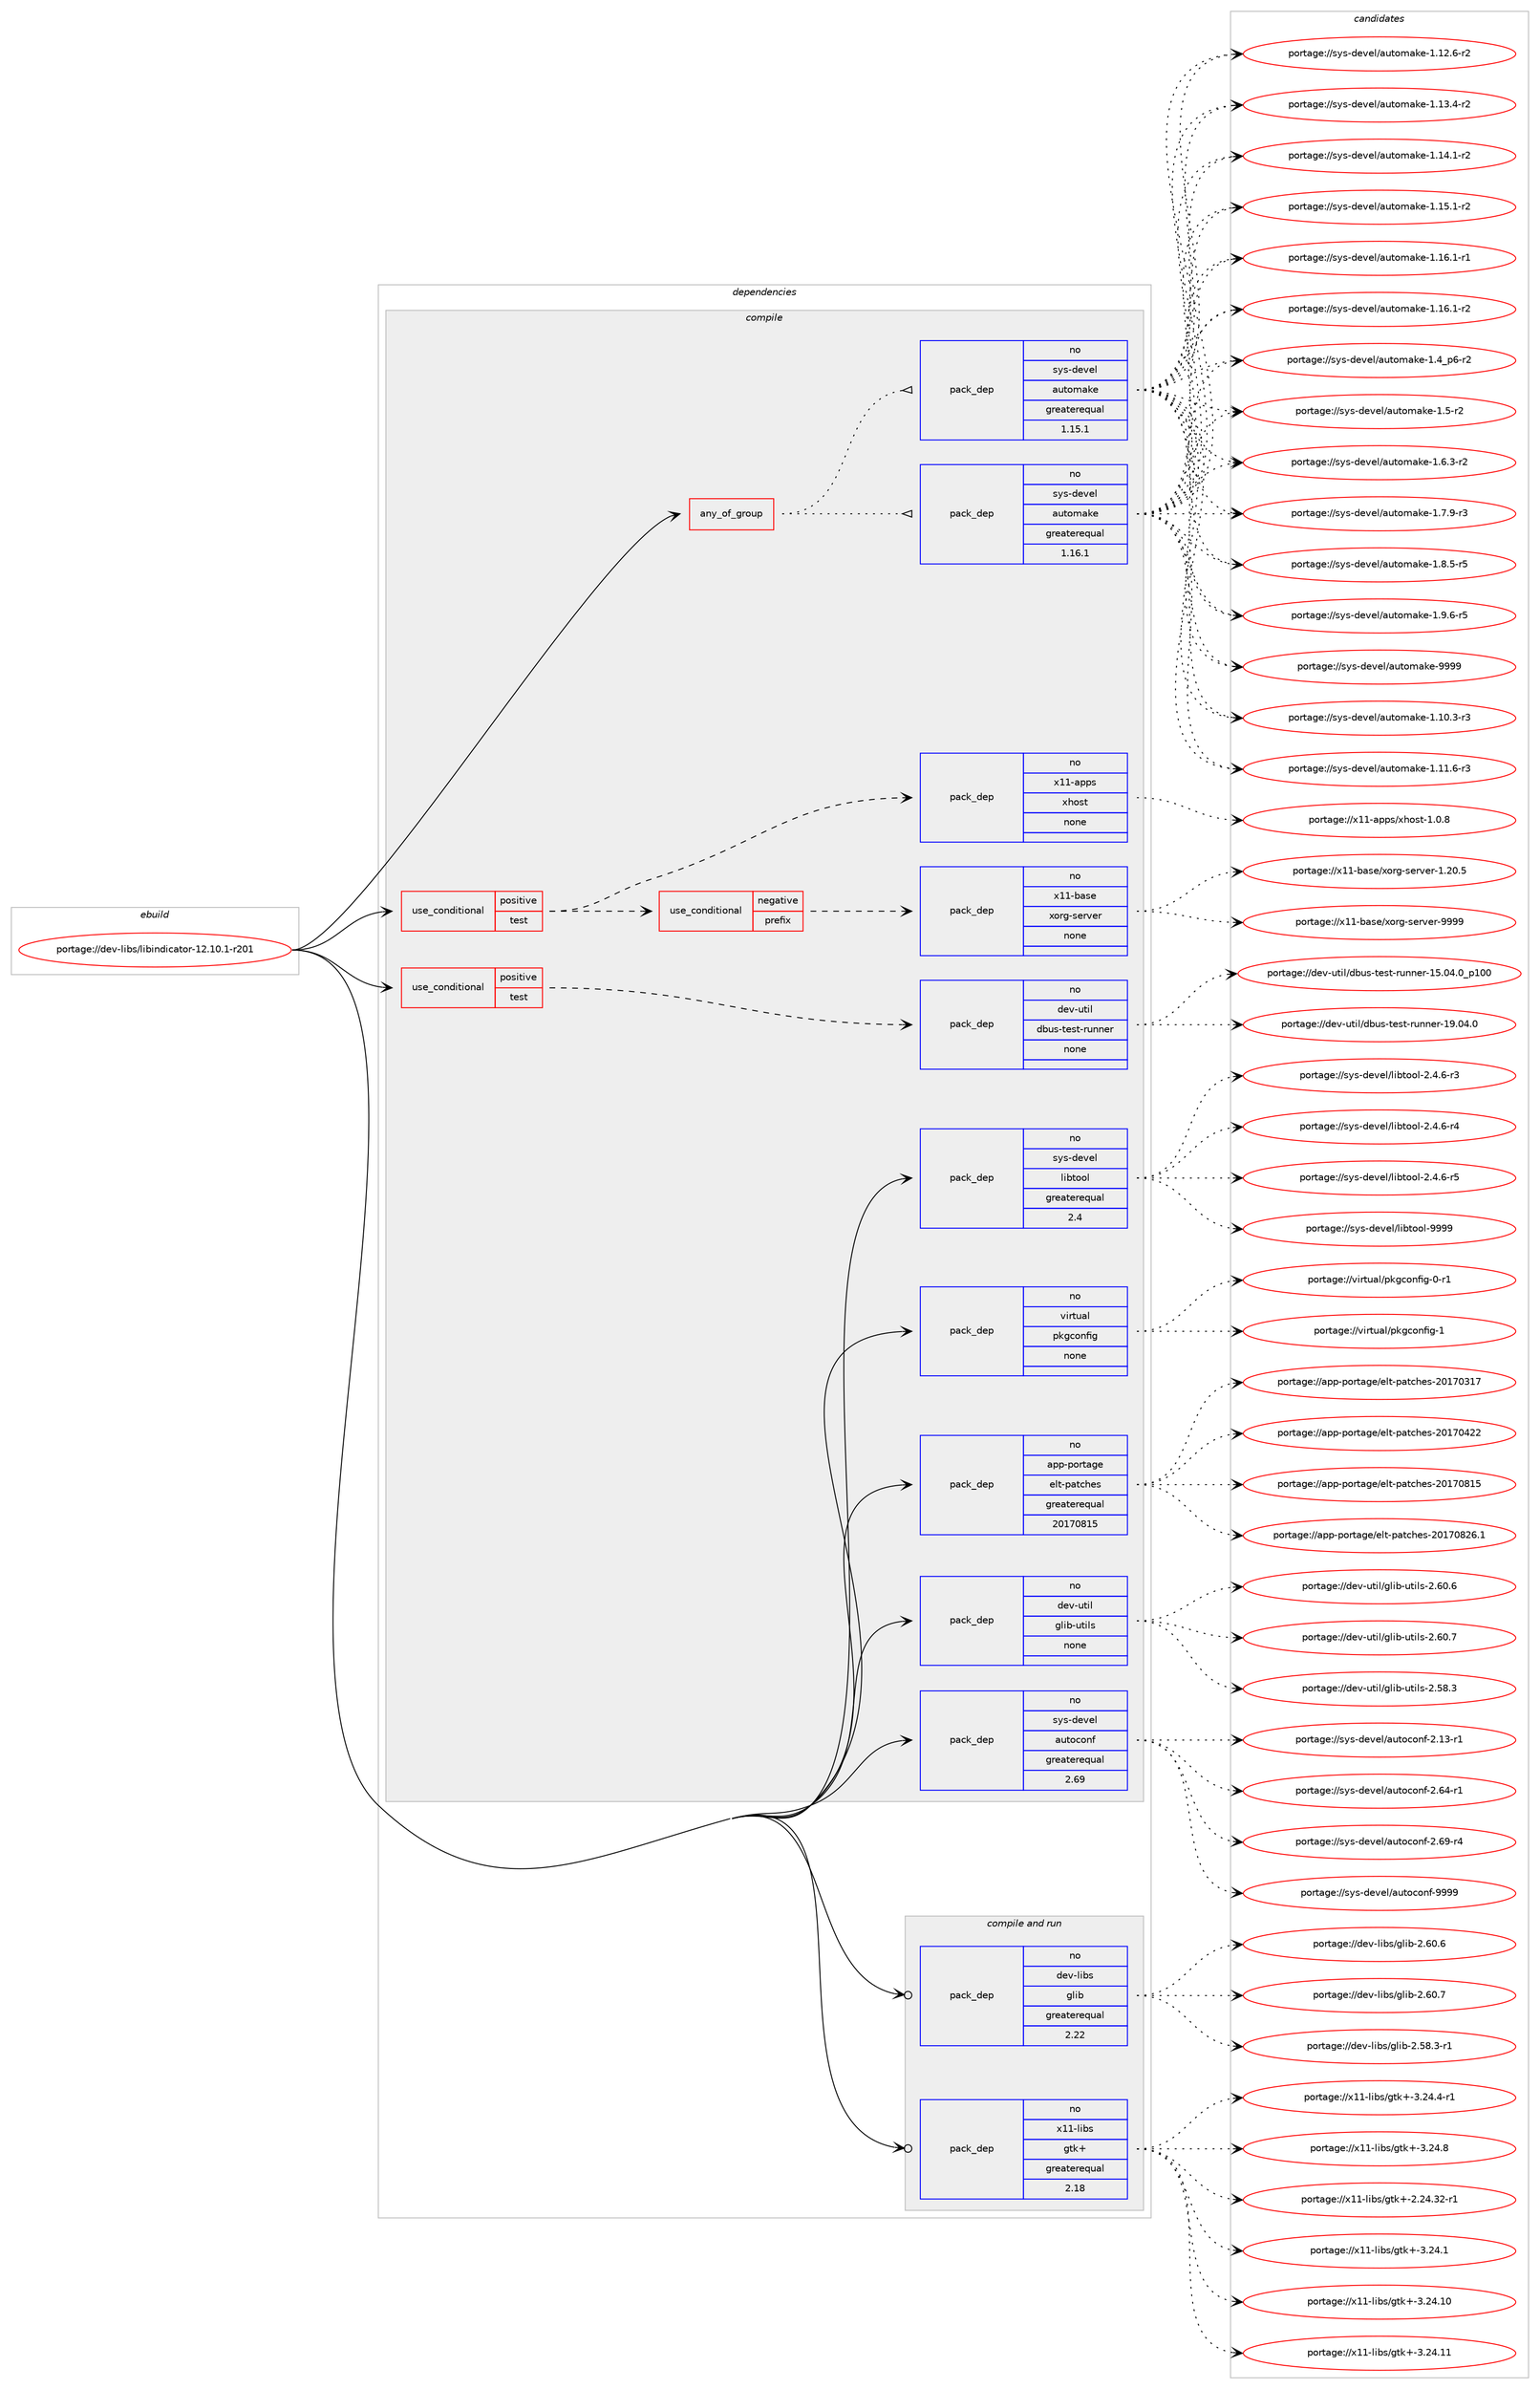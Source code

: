 digraph prolog {

# *************
# Graph options
# *************

newrank=true;
concentrate=true;
compound=true;
graph [rankdir=LR,fontname=Helvetica,fontsize=10,ranksep=1.5];#, ranksep=2.5, nodesep=0.2];
edge  [arrowhead=vee];
node  [fontname=Helvetica,fontsize=10];

# **********
# The ebuild
# **********

subgraph cluster_leftcol {
color=gray;
rank=same;
label=<<i>ebuild</i>>;
id [label="portage://dev-libs/libindicator-12.10.1-r201", color=red, width=4, href="../dev-libs/libindicator-12.10.1-r201.svg"];
}

# ****************
# The dependencies
# ****************

subgraph cluster_midcol {
color=gray;
label=<<i>dependencies</i>>;
subgraph cluster_compile {
fillcolor="#eeeeee";
style=filled;
label=<<i>compile</i>>;
subgraph any2961 {
dependency101008 [label=<<TABLE BORDER="0" CELLBORDER="1" CELLSPACING="0" CELLPADDING="4"><TR><TD CELLPADDING="10">any_of_group</TD></TR></TABLE>>, shape=none, color=red];subgraph pack76916 {
dependency101009 [label=<<TABLE BORDER="0" CELLBORDER="1" CELLSPACING="0" CELLPADDING="4" WIDTH="220"><TR><TD ROWSPAN="6" CELLPADDING="30">pack_dep</TD></TR><TR><TD WIDTH="110">no</TD></TR><TR><TD>sys-devel</TD></TR><TR><TD>automake</TD></TR><TR><TD>greaterequal</TD></TR><TR><TD>1.16.1</TD></TR></TABLE>>, shape=none, color=blue];
}
dependency101008:e -> dependency101009:w [weight=20,style="dotted",arrowhead="oinv"];
subgraph pack76917 {
dependency101010 [label=<<TABLE BORDER="0" CELLBORDER="1" CELLSPACING="0" CELLPADDING="4" WIDTH="220"><TR><TD ROWSPAN="6" CELLPADDING="30">pack_dep</TD></TR><TR><TD WIDTH="110">no</TD></TR><TR><TD>sys-devel</TD></TR><TR><TD>automake</TD></TR><TR><TD>greaterequal</TD></TR><TR><TD>1.15.1</TD></TR></TABLE>>, shape=none, color=blue];
}
dependency101008:e -> dependency101010:w [weight=20,style="dotted",arrowhead="oinv"];
}
id:e -> dependency101008:w [weight=20,style="solid",arrowhead="vee"];
subgraph cond21074 {
dependency101011 [label=<<TABLE BORDER="0" CELLBORDER="1" CELLSPACING="0" CELLPADDING="4"><TR><TD ROWSPAN="3" CELLPADDING="10">use_conditional</TD></TR><TR><TD>positive</TD></TR><TR><TD>test</TD></TR></TABLE>>, shape=none, color=red];
subgraph cond21075 {
dependency101012 [label=<<TABLE BORDER="0" CELLBORDER="1" CELLSPACING="0" CELLPADDING="4"><TR><TD ROWSPAN="3" CELLPADDING="10">use_conditional</TD></TR><TR><TD>negative</TD></TR><TR><TD>prefix</TD></TR></TABLE>>, shape=none, color=red];
subgraph pack76918 {
dependency101013 [label=<<TABLE BORDER="0" CELLBORDER="1" CELLSPACING="0" CELLPADDING="4" WIDTH="220"><TR><TD ROWSPAN="6" CELLPADDING="30">pack_dep</TD></TR><TR><TD WIDTH="110">no</TD></TR><TR><TD>x11-base</TD></TR><TR><TD>xorg-server</TD></TR><TR><TD>none</TD></TR><TR><TD></TD></TR></TABLE>>, shape=none, color=blue];
}
dependency101012:e -> dependency101013:w [weight=20,style="dashed",arrowhead="vee"];
}
dependency101011:e -> dependency101012:w [weight=20,style="dashed",arrowhead="vee"];
subgraph pack76919 {
dependency101014 [label=<<TABLE BORDER="0" CELLBORDER="1" CELLSPACING="0" CELLPADDING="4" WIDTH="220"><TR><TD ROWSPAN="6" CELLPADDING="30">pack_dep</TD></TR><TR><TD WIDTH="110">no</TD></TR><TR><TD>x11-apps</TD></TR><TR><TD>xhost</TD></TR><TR><TD>none</TD></TR><TR><TD></TD></TR></TABLE>>, shape=none, color=blue];
}
dependency101011:e -> dependency101014:w [weight=20,style="dashed",arrowhead="vee"];
}
id:e -> dependency101011:w [weight=20,style="solid",arrowhead="vee"];
subgraph cond21076 {
dependency101015 [label=<<TABLE BORDER="0" CELLBORDER="1" CELLSPACING="0" CELLPADDING="4"><TR><TD ROWSPAN="3" CELLPADDING="10">use_conditional</TD></TR><TR><TD>positive</TD></TR><TR><TD>test</TD></TR></TABLE>>, shape=none, color=red];
subgraph pack76920 {
dependency101016 [label=<<TABLE BORDER="0" CELLBORDER="1" CELLSPACING="0" CELLPADDING="4" WIDTH="220"><TR><TD ROWSPAN="6" CELLPADDING="30">pack_dep</TD></TR><TR><TD WIDTH="110">no</TD></TR><TR><TD>dev-util</TD></TR><TR><TD>dbus-test-runner</TD></TR><TR><TD>none</TD></TR><TR><TD></TD></TR></TABLE>>, shape=none, color=blue];
}
dependency101015:e -> dependency101016:w [weight=20,style="dashed",arrowhead="vee"];
}
id:e -> dependency101015:w [weight=20,style="solid",arrowhead="vee"];
subgraph pack76921 {
dependency101017 [label=<<TABLE BORDER="0" CELLBORDER="1" CELLSPACING="0" CELLPADDING="4" WIDTH="220"><TR><TD ROWSPAN="6" CELLPADDING="30">pack_dep</TD></TR><TR><TD WIDTH="110">no</TD></TR><TR><TD>app-portage</TD></TR><TR><TD>elt-patches</TD></TR><TR><TD>greaterequal</TD></TR><TR><TD>20170815</TD></TR></TABLE>>, shape=none, color=blue];
}
id:e -> dependency101017:w [weight=20,style="solid",arrowhead="vee"];
subgraph pack76922 {
dependency101018 [label=<<TABLE BORDER="0" CELLBORDER="1" CELLSPACING="0" CELLPADDING="4" WIDTH="220"><TR><TD ROWSPAN="6" CELLPADDING="30">pack_dep</TD></TR><TR><TD WIDTH="110">no</TD></TR><TR><TD>dev-util</TD></TR><TR><TD>glib-utils</TD></TR><TR><TD>none</TD></TR><TR><TD></TD></TR></TABLE>>, shape=none, color=blue];
}
id:e -> dependency101018:w [weight=20,style="solid",arrowhead="vee"];
subgraph pack76923 {
dependency101019 [label=<<TABLE BORDER="0" CELLBORDER="1" CELLSPACING="0" CELLPADDING="4" WIDTH="220"><TR><TD ROWSPAN="6" CELLPADDING="30">pack_dep</TD></TR><TR><TD WIDTH="110">no</TD></TR><TR><TD>sys-devel</TD></TR><TR><TD>autoconf</TD></TR><TR><TD>greaterequal</TD></TR><TR><TD>2.69</TD></TR></TABLE>>, shape=none, color=blue];
}
id:e -> dependency101019:w [weight=20,style="solid",arrowhead="vee"];
subgraph pack76924 {
dependency101020 [label=<<TABLE BORDER="0" CELLBORDER="1" CELLSPACING="0" CELLPADDING="4" WIDTH="220"><TR><TD ROWSPAN="6" CELLPADDING="30">pack_dep</TD></TR><TR><TD WIDTH="110">no</TD></TR><TR><TD>sys-devel</TD></TR><TR><TD>libtool</TD></TR><TR><TD>greaterequal</TD></TR><TR><TD>2.4</TD></TR></TABLE>>, shape=none, color=blue];
}
id:e -> dependency101020:w [weight=20,style="solid",arrowhead="vee"];
subgraph pack76925 {
dependency101021 [label=<<TABLE BORDER="0" CELLBORDER="1" CELLSPACING="0" CELLPADDING="4" WIDTH="220"><TR><TD ROWSPAN="6" CELLPADDING="30">pack_dep</TD></TR><TR><TD WIDTH="110">no</TD></TR><TR><TD>virtual</TD></TR><TR><TD>pkgconfig</TD></TR><TR><TD>none</TD></TR><TR><TD></TD></TR></TABLE>>, shape=none, color=blue];
}
id:e -> dependency101021:w [weight=20,style="solid",arrowhead="vee"];
}
subgraph cluster_compileandrun {
fillcolor="#eeeeee";
style=filled;
label=<<i>compile and run</i>>;
subgraph pack76926 {
dependency101022 [label=<<TABLE BORDER="0" CELLBORDER="1" CELLSPACING="0" CELLPADDING="4" WIDTH="220"><TR><TD ROWSPAN="6" CELLPADDING="30">pack_dep</TD></TR><TR><TD WIDTH="110">no</TD></TR><TR><TD>dev-libs</TD></TR><TR><TD>glib</TD></TR><TR><TD>greaterequal</TD></TR><TR><TD>2.22</TD></TR></TABLE>>, shape=none, color=blue];
}
id:e -> dependency101022:w [weight=20,style="solid",arrowhead="odotvee"];
subgraph pack76927 {
dependency101023 [label=<<TABLE BORDER="0" CELLBORDER="1" CELLSPACING="0" CELLPADDING="4" WIDTH="220"><TR><TD ROWSPAN="6" CELLPADDING="30">pack_dep</TD></TR><TR><TD WIDTH="110">no</TD></TR><TR><TD>x11-libs</TD></TR><TR><TD>gtk+</TD></TR><TR><TD>greaterequal</TD></TR><TR><TD>2.18</TD></TR></TABLE>>, shape=none, color=blue];
}
id:e -> dependency101023:w [weight=20,style="solid",arrowhead="odotvee"];
}
subgraph cluster_run {
fillcolor="#eeeeee";
style=filled;
label=<<i>run</i>>;
}
}

# **************
# The candidates
# **************

subgraph cluster_choices {
rank=same;
color=gray;
label=<<i>candidates</i>>;

subgraph choice76916 {
color=black;
nodesep=1;
choiceportage11512111545100101118101108479711711611110997107101454946494846514511451 [label="portage://sys-devel/automake-1.10.3-r3", color=red, width=4,href="../sys-devel/automake-1.10.3-r3.svg"];
choiceportage11512111545100101118101108479711711611110997107101454946494946544511451 [label="portage://sys-devel/automake-1.11.6-r3", color=red, width=4,href="../sys-devel/automake-1.11.6-r3.svg"];
choiceportage11512111545100101118101108479711711611110997107101454946495046544511450 [label="portage://sys-devel/automake-1.12.6-r2", color=red, width=4,href="../sys-devel/automake-1.12.6-r2.svg"];
choiceportage11512111545100101118101108479711711611110997107101454946495146524511450 [label="portage://sys-devel/automake-1.13.4-r2", color=red, width=4,href="../sys-devel/automake-1.13.4-r2.svg"];
choiceportage11512111545100101118101108479711711611110997107101454946495246494511450 [label="portage://sys-devel/automake-1.14.1-r2", color=red, width=4,href="../sys-devel/automake-1.14.1-r2.svg"];
choiceportage11512111545100101118101108479711711611110997107101454946495346494511450 [label="portage://sys-devel/automake-1.15.1-r2", color=red, width=4,href="../sys-devel/automake-1.15.1-r2.svg"];
choiceportage11512111545100101118101108479711711611110997107101454946495446494511449 [label="portage://sys-devel/automake-1.16.1-r1", color=red, width=4,href="../sys-devel/automake-1.16.1-r1.svg"];
choiceportage11512111545100101118101108479711711611110997107101454946495446494511450 [label="portage://sys-devel/automake-1.16.1-r2", color=red, width=4,href="../sys-devel/automake-1.16.1-r2.svg"];
choiceportage115121115451001011181011084797117116111109971071014549465295112544511450 [label="portage://sys-devel/automake-1.4_p6-r2", color=red, width=4,href="../sys-devel/automake-1.4_p6-r2.svg"];
choiceportage11512111545100101118101108479711711611110997107101454946534511450 [label="portage://sys-devel/automake-1.5-r2", color=red, width=4,href="../sys-devel/automake-1.5-r2.svg"];
choiceportage115121115451001011181011084797117116111109971071014549465446514511450 [label="portage://sys-devel/automake-1.6.3-r2", color=red, width=4,href="../sys-devel/automake-1.6.3-r2.svg"];
choiceportage115121115451001011181011084797117116111109971071014549465546574511451 [label="portage://sys-devel/automake-1.7.9-r3", color=red, width=4,href="../sys-devel/automake-1.7.9-r3.svg"];
choiceportage115121115451001011181011084797117116111109971071014549465646534511453 [label="portage://sys-devel/automake-1.8.5-r5", color=red, width=4,href="../sys-devel/automake-1.8.5-r5.svg"];
choiceportage115121115451001011181011084797117116111109971071014549465746544511453 [label="portage://sys-devel/automake-1.9.6-r5", color=red, width=4,href="../sys-devel/automake-1.9.6-r5.svg"];
choiceportage115121115451001011181011084797117116111109971071014557575757 [label="portage://sys-devel/automake-9999", color=red, width=4,href="../sys-devel/automake-9999.svg"];
dependency101009:e -> choiceportage11512111545100101118101108479711711611110997107101454946494846514511451:w [style=dotted,weight="100"];
dependency101009:e -> choiceportage11512111545100101118101108479711711611110997107101454946494946544511451:w [style=dotted,weight="100"];
dependency101009:e -> choiceportage11512111545100101118101108479711711611110997107101454946495046544511450:w [style=dotted,weight="100"];
dependency101009:e -> choiceportage11512111545100101118101108479711711611110997107101454946495146524511450:w [style=dotted,weight="100"];
dependency101009:e -> choiceportage11512111545100101118101108479711711611110997107101454946495246494511450:w [style=dotted,weight="100"];
dependency101009:e -> choiceportage11512111545100101118101108479711711611110997107101454946495346494511450:w [style=dotted,weight="100"];
dependency101009:e -> choiceportage11512111545100101118101108479711711611110997107101454946495446494511449:w [style=dotted,weight="100"];
dependency101009:e -> choiceportage11512111545100101118101108479711711611110997107101454946495446494511450:w [style=dotted,weight="100"];
dependency101009:e -> choiceportage115121115451001011181011084797117116111109971071014549465295112544511450:w [style=dotted,weight="100"];
dependency101009:e -> choiceportage11512111545100101118101108479711711611110997107101454946534511450:w [style=dotted,weight="100"];
dependency101009:e -> choiceportage115121115451001011181011084797117116111109971071014549465446514511450:w [style=dotted,weight="100"];
dependency101009:e -> choiceportage115121115451001011181011084797117116111109971071014549465546574511451:w [style=dotted,weight="100"];
dependency101009:e -> choiceportage115121115451001011181011084797117116111109971071014549465646534511453:w [style=dotted,weight="100"];
dependency101009:e -> choiceportage115121115451001011181011084797117116111109971071014549465746544511453:w [style=dotted,weight="100"];
dependency101009:e -> choiceportage115121115451001011181011084797117116111109971071014557575757:w [style=dotted,weight="100"];
}
subgraph choice76917 {
color=black;
nodesep=1;
choiceportage11512111545100101118101108479711711611110997107101454946494846514511451 [label="portage://sys-devel/automake-1.10.3-r3", color=red, width=4,href="../sys-devel/automake-1.10.3-r3.svg"];
choiceportage11512111545100101118101108479711711611110997107101454946494946544511451 [label="portage://sys-devel/automake-1.11.6-r3", color=red, width=4,href="../sys-devel/automake-1.11.6-r3.svg"];
choiceportage11512111545100101118101108479711711611110997107101454946495046544511450 [label="portage://sys-devel/automake-1.12.6-r2", color=red, width=4,href="../sys-devel/automake-1.12.6-r2.svg"];
choiceportage11512111545100101118101108479711711611110997107101454946495146524511450 [label="portage://sys-devel/automake-1.13.4-r2", color=red, width=4,href="../sys-devel/automake-1.13.4-r2.svg"];
choiceportage11512111545100101118101108479711711611110997107101454946495246494511450 [label="portage://sys-devel/automake-1.14.1-r2", color=red, width=4,href="../sys-devel/automake-1.14.1-r2.svg"];
choiceportage11512111545100101118101108479711711611110997107101454946495346494511450 [label="portage://sys-devel/automake-1.15.1-r2", color=red, width=4,href="../sys-devel/automake-1.15.1-r2.svg"];
choiceportage11512111545100101118101108479711711611110997107101454946495446494511449 [label="portage://sys-devel/automake-1.16.1-r1", color=red, width=4,href="../sys-devel/automake-1.16.1-r1.svg"];
choiceportage11512111545100101118101108479711711611110997107101454946495446494511450 [label="portage://sys-devel/automake-1.16.1-r2", color=red, width=4,href="../sys-devel/automake-1.16.1-r2.svg"];
choiceportage115121115451001011181011084797117116111109971071014549465295112544511450 [label="portage://sys-devel/automake-1.4_p6-r2", color=red, width=4,href="../sys-devel/automake-1.4_p6-r2.svg"];
choiceportage11512111545100101118101108479711711611110997107101454946534511450 [label="portage://sys-devel/automake-1.5-r2", color=red, width=4,href="../sys-devel/automake-1.5-r2.svg"];
choiceportage115121115451001011181011084797117116111109971071014549465446514511450 [label="portage://sys-devel/automake-1.6.3-r2", color=red, width=4,href="../sys-devel/automake-1.6.3-r2.svg"];
choiceportage115121115451001011181011084797117116111109971071014549465546574511451 [label="portage://sys-devel/automake-1.7.9-r3", color=red, width=4,href="../sys-devel/automake-1.7.9-r3.svg"];
choiceportage115121115451001011181011084797117116111109971071014549465646534511453 [label="portage://sys-devel/automake-1.8.5-r5", color=red, width=4,href="../sys-devel/automake-1.8.5-r5.svg"];
choiceportage115121115451001011181011084797117116111109971071014549465746544511453 [label="portage://sys-devel/automake-1.9.6-r5", color=red, width=4,href="../sys-devel/automake-1.9.6-r5.svg"];
choiceportage115121115451001011181011084797117116111109971071014557575757 [label="portage://sys-devel/automake-9999", color=red, width=4,href="../sys-devel/automake-9999.svg"];
dependency101010:e -> choiceportage11512111545100101118101108479711711611110997107101454946494846514511451:w [style=dotted,weight="100"];
dependency101010:e -> choiceportage11512111545100101118101108479711711611110997107101454946494946544511451:w [style=dotted,weight="100"];
dependency101010:e -> choiceportage11512111545100101118101108479711711611110997107101454946495046544511450:w [style=dotted,weight="100"];
dependency101010:e -> choiceportage11512111545100101118101108479711711611110997107101454946495146524511450:w [style=dotted,weight="100"];
dependency101010:e -> choiceportage11512111545100101118101108479711711611110997107101454946495246494511450:w [style=dotted,weight="100"];
dependency101010:e -> choiceportage11512111545100101118101108479711711611110997107101454946495346494511450:w [style=dotted,weight="100"];
dependency101010:e -> choiceportage11512111545100101118101108479711711611110997107101454946495446494511449:w [style=dotted,weight="100"];
dependency101010:e -> choiceportage11512111545100101118101108479711711611110997107101454946495446494511450:w [style=dotted,weight="100"];
dependency101010:e -> choiceportage115121115451001011181011084797117116111109971071014549465295112544511450:w [style=dotted,weight="100"];
dependency101010:e -> choiceportage11512111545100101118101108479711711611110997107101454946534511450:w [style=dotted,weight="100"];
dependency101010:e -> choiceportage115121115451001011181011084797117116111109971071014549465446514511450:w [style=dotted,weight="100"];
dependency101010:e -> choiceportage115121115451001011181011084797117116111109971071014549465546574511451:w [style=dotted,weight="100"];
dependency101010:e -> choiceportage115121115451001011181011084797117116111109971071014549465646534511453:w [style=dotted,weight="100"];
dependency101010:e -> choiceportage115121115451001011181011084797117116111109971071014549465746544511453:w [style=dotted,weight="100"];
dependency101010:e -> choiceportage115121115451001011181011084797117116111109971071014557575757:w [style=dotted,weight="100"];
}
subgraph choice76918 {
color=black;
nodesep=1;
choiceportage1204949459897115101471201111141034511510111411810111445494650484653 [label="portage://x11-base/xorg-server-1.20.5", color=red, width=4,href="../x11-base/xorg-server-1.20.5.svg"];
choiceportage120494945989711510147120111114103451151011141181011144557575757 [label="portage://x11-base/xorg-server-9999", color=red, width=4,href="../x11-base/xorg-server-9999.svg"];
dependency101013:e -> choiceportage1204949459897115101471201111141034511510111411810111445494650484653:w [style=dotted,weight="100"];
dependency101013:e -> choiceportage120494945989711510147120111114103451151011141181011144557575757:w [style=dotted,weight="100"];
}
subgraph choice76919 {
color=black;
nodesep=1;
choiceportage1204949459711211211547120104111115116454946484656 [label="portage://x11-apps/xhost-1.0.8", color=red, width=4,href="../x11-apps/xhost-1.0.8.svg"];
dependency101014:e -> choiceportage1204949459711211211547120104111115116454946484656:w [style=dotted,weight="100"];
}
subgraph choice76920 {
color=black;
nodesep=1;
choiceportage1001011184511711610510847100981171154511610111511645114117110110101114454953464852464895112494848 [label="portage://dev-util/dbus-test-runner-15.04.0_p100", color=red, width=4,href="../dev-util/dbus-test-runner-15.04.0_p100.svg"];
choiceportage10010111845117116105108471009811711545116101115116451141171101101011144549574648524648 [label="portage://dev-util/dbus-test-runner-19.04.0", color=red, width=4,href="../dev-util/dbus-test-runner-19.04.0.svg"];
dependency101016:e -> choiceportage1001011184511711610510847100981171154511610111511645114117110110101114454953464852464895112494848:w [style=dotted,weight="100"];
dependency101016:e -> choiceportage10010111845117116105108471009811711545116101115116451141171101101011144549574648524648:w [style=dotted,weight="100"];
}
subgraph choice76921 {
color=black;
nodesep=1;
choiceportage97112112451121111141169710310147101108116451129711699104101115455048495548514955 [label="portage://app-portage/elt-patches-20170317", color=red, width=4,href="../app-portage/elt-patches-20170317.svg"];
choiceportage97112112451121111141169710310147101108116451129711699104101115455048495548525050 [label="portage://app-portage/elt-patches-20170422", color=red, width=4,href="../app-portage/elt-patches-20170422.svg"];
choiceportage97112112451121111141169710310147101108116451129711699104101115455048495548564953 [label="portage://app-portage/elt-patches-20170815", color=red, width=4,href="../app-portage/elt-patches-20170815.svg"];
choiceportage971121124511211111411697103101471011081164511297116991041011154550484955485650544649 [label="portage://app-portage/elt-patches-20170826.1", color=red, width=4,href="../app-portage/elt-patches-20170826.1.svg"];
dependency101017:e -> choiceportage97112112451121111141169710310147101108116451129711699104101115455048495548514955:w [style=dotted,weight="100"];
dependency101017:e -> choiceportage97112112451121111141169710310147101108116451129711699104101115455048495548525050:w [style=dotted,weight="100"];
dependency101017:e -> choiceportage97112112451121111141169710310147101108116451129711699104101115455048495548564953:w [style=dotted,weight="100"];
dependency101017:e -> choiceportage971121124511211111411697103101471011081164511297116991041011154550484955485650544649:w [style=dotted,weight="100"];
}
subgraph choice76922 {
color=black;
nodesep=1;
choiceportage1001011184511711610510847103108105984511711610510811545504653564651 [label="portage://dev-util/glib-utils-2.58.3", color=red, width=4,href="../dev-util/glib-utils-2.58.3.svg"];
choiceportage1001011184511711610510847103108105984511711610510811545504654484654 [label="portage://dev-util/glib-utils-2.60.6", color=red, width=4,href="../dev-util/glib-utils-2.60.6.svg"];
choiceportage1001011184511711610510847103108105984511711610510811545504654484655 [label="portage://dev-util/glib-utils-2.60.7", color=red, width=4,href="../dev-util/glib-utils-2.60.7.svg"];
dependency101018:e -> choiceportage1001011184511711610510847103108105984511711610510811545504653564651:w [style=dotted,weight="100"];
dependency101018:e -> choiceportage1001011184511711610510847103108105984511711610510811545504654484654:w [style=dotted,weight="100"];
dependency101018:e -> choiceportage1001011184511711610510847103108105984511711610510811545504654484655:w [style=dotted,weight="100"];
}
subgraph choice76923 {
color=black;
nodesep=1;
choiceportage1151211154510010111810110847971171161119911111010245504649514511449 [label="portage://sys-devel/autoconf-2.13-r1", color=red, width=4,href="../sys-devel/autoconf-2.13-r1.svg"];
choiceportage1151211154510010111810110847971171161119911111010245504654524511449 [label="portage://sys-devel/autoconf-2.64-r1", color=red, width=4,href="../sys-devel/autoconf-2.64-r1.svg"];
choiceportage1151211154510010111810110847971171161119911111010245504654574511452 [label="portage://sys-devel/autoconf-2.69-r4", color=red, width=4,href="../sys-devel/autoconf-2.69-r4.svg"];
choiceportage115121115451001011181011084797117116111991111101024557575757 [label="portage://sys-devel/autoconf-9999", color=red, width=4,href="../sys-devel/autoconf-9999.svg"];
dependency101019:e -> choiceportage1151211154510010111810110847971171161119911111010245504649514511449:w [style=dotted,weight="100"];
dependency101019:e -> choiceportage1151211154510010111810110847971171161119911111010245504654524511449:w [style=dotted,weight="100"];
dependency101019:e -> choiceportage1151211154510010111810110847971171161119911111010245504654574511452:w [style=dotted,weight="100"];
dependency101019:e -> choiceportage115121115451001011181011084797117116111991111101024557575757:w [style=dotted,weight="100"];
}
subgraph choice76924 {
color=black;
nodesep=1;
choiceportage1151211154510010111810110847108105981161111111084550465246544511451 [label="portage://sys-devel/libtool-2.4.6-r3", color=red, width=4,href="../sys-devel/libtool-2.4.6-r3.svg"];
choiceportage1151211154510010111810110847108105981161111111084550465246544511452 [label="portage://sys-devel/libtool-2.4.6-r4", color=red, width=4,href="../sys-devel/libtool-2.4.6-r4.svg"];
choiceportage1151211154510010111810110847108105981161111111084550465246544511453 [label="portage://sys-devel/libtool-2.4.6-r5", color=red, width=4,href="../sys-devel/libtool-2.4.6-r5.svg"];
choiceportage1151211154510010111810110847108105981161111111084557575757 [label="portage://sys-devel/libtool-9999", color=red, width=4,href="../sys-devel/libtool-9999.svg"];
dependency101020:e -> choiceportage1151211154510010111810110847108105981161111111084550465246544511451:w [style=dotted,weight="100"];
dependency101020:e -> choiceportage1151211154510010111810110847108105981161111111084550465246544511452:w [style=dotted,weight="100"];
dependency101020:e -> choiceportage1151211154510010111810110847108105981161111111084550465246544511453:w [style=dotted,weight="100"];
dependency101020:e -> choiceportage1151211154510010111810110847108105981161111111084557575757:w [style=dotted,weight="100"];
}
subgraph choice76925 {
color=black;
nodesep=1;
choiceportage11810511411611797108471121071039911111010210510345484511449 [label="portage://virtual/pkgconfig-0-r1", color=red, width=4,href="../virtual/pkgconfig-0-r1.svg"];
choiceportage1181051141161179710847112107103991111101021051034549 [label="portage://virtual/pkgconfig-1", color=red, width=4,href="../virtual/pkgconfig-1.svg"];
dependency101021:e -> choiceportage11810511411611797108471121071039911111010210510345484511449:w [style=dotted,weight="100"];
dependency101021:e -> choiceportage1181051141161179710847112107103991111101021051034549:w [style=dotted,weight="100"];
}
subgraph choice76926 {
color=black;
nodesep=1;
choiceportage10010111845108105981154710310810598455046535646514511449 [label="portage://dev-libs/glib-2.58.3-r1", color=red, width=4,href="../dev-libs/glib-2.58.3-r1.svg"];
choiceportage1001011184510810598115471031081059845504654484654 [label="portage://dev-libs/glib-2.60.6", color=red, width=4,href="../dev-libs/glib-2.60.6.svg"];
choiceportage1001011184510810598115471031081059845504654484655 [label="portage://dev-libs/glib-2.60.7", color=red, width=4,href="../dev-libs/glib-2.60.7.svg"];
dependency101022:e -> choiceportage10010111845108105981154710310810598455046535646514511449:w [style=dotted,weight="100"];
dependency101022:e -> choiceportage1001011184510810598115471031081059845504654484654:w [style=dotted,weight="100"];
dependency101022:e -> choiceportage1001011184510810598115471031081059845504654484655:w [style=dotted,weight="100"];
}
subgraph choice76927 {
color=black;
nodesep=1;
choiceportage12049494510810598115471031161074345504650524651504511449 [label="portage://x11-libs/gtk+-2.24.32-r1", color=red, width=4,href="../x11-libs/gtk+-2.24.32-r1.svg"];
choiceportage12049494510810598115471031161074345514650524649 [label="portage://x11-libs/gtk+-3.24.1", color=red, width=4,href="../x11-libs/gtk+-3.24.1.svg"];
choiceportage1204949451081059811547103116107434551465052464948 [label="portage://x11-libs/gtk+-3.24.10", color=red, width=4,href="../x11-libs/gtk+-3.24.10.svg"];
choiceportage1204949451081059811547103116107434551465052464949 [label="portage://x11-libs/gtk+-3.24.11", color=red, width=4,href="../x11-libs/gtk+-3.24.11.svg"];
choiceportage120494945108105981154710311610743455146505246524511449 [label="portage://x11-libs/gtk+-3.24.4-r1", color=red, width=4,href="../x11-libs/gtk+-3.24.4-r1.svg"];
choiceportage12049494510810598115471031161074345514650524656 [label="portage://x11-libs/gtk+-3.24.8", color=red, width=4,href="../x11-libs/gtk+-3.24.8.svg"];
dependency101023:e -> choiceportage12049494510810598115471031161074345504650524651504511449:w [style=dotted,weight="100"];
dependency101023:e -> choiceportage12049494510810598115471031161074345514650524649:w [style=dotted,weight="100"];
dependency101023:e -> choiceportage1204949451081059811547103116107434551465052464948:w [style=dotted,weight="100"];
dependency101023:e -> choiceportage1204949451081059811547103116107434551465052464949:w [style=dotted,weight="100"];
dependency101023:e -> choiceportage120494945108105981154710311610743455146505246524511449:w [style=dotted,weight="100"];
dependency101023:e -> choiceportage12049494510810598115471031161074345514650524656:w [style=dotted,weight="100"];
}
}

}
